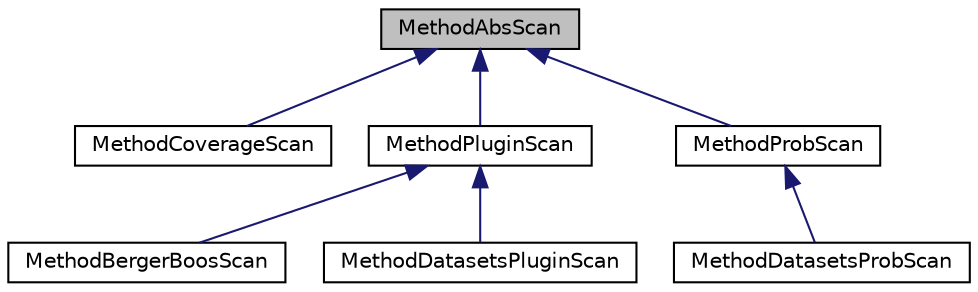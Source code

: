 digraph "MethodAbsScan"
{
  edge [fontname="Helvetica",fontsize="10",labelfontname="Helvetica",labelfontsize="10"];
  node [fontname="Helvetica",fontsize="10",shape=record];
  Node0 [label="MethodAbsScan",height=0.2,width=0.4,color="black", fillcolor="grey75", style="filled", fontcolor="black"];
  Node0 -> Node1 [dir="back",color="midnightblue",fontsize="10",style="solid",fontname="Helvetica"];
  Node1 [label="MethodCoverageScan",height=0.2,width=0.4,color="black", fillcolor="white", style="filled",URL="$class_method_coverage_scan.html"];
  Node0 -> Node2 [dir="back",color="midnightblue",fontsize="10",style="solid",fontname="Helvetica"];
  Node2 [label="MethodPluginScan",height=0.2,width=0.4,color="black", fillcolor="white", style="filled",URL="$class_method_plugin_scan.html"];
  Node2 -> Node3 [dir="back",color="midnightblue",fontsize="10",style="solid",fontname="Helvetica"];
  Node3 [label="MethodBergerBoosScan",height=0.2,width=0.4,color="black", fillcolor="white", style="filled",URL="$class_method_berger_boos_scan.html"];
  Node2 -> Node4 [dir="back",color="midnightblue",fontsize="10",style="solid",fontname="Helvetica"];
  Node4 [label="MethodDatasetsPluginScan",height=0.2,width=0.4,color="black", fillcolor="white", style="filled",URL="$class_method_datasets_plugin_scan.html"];
  Node0 -> Node5 [dir="back",color="midnightblue",fontsize="10",style="solid",fontname="Helvetica"];
  Node5 [label="MethodProbScan",height=0.2,width=0.4,color="black", fillcolor="white", style="filled",URL="$class_method_prob_scan.html"];
  Node5 -> Node6 [dir="back",color="midnightblue",fontsize="10",style="solid",fontname="Helvetica"];
  Node6 [label="MethodDatasetsProbScan",height=0.2,width=0.4,color="black", fillcolor="white", style="filled",URL="$class_method_datasets_prob_scan.html"];
}
